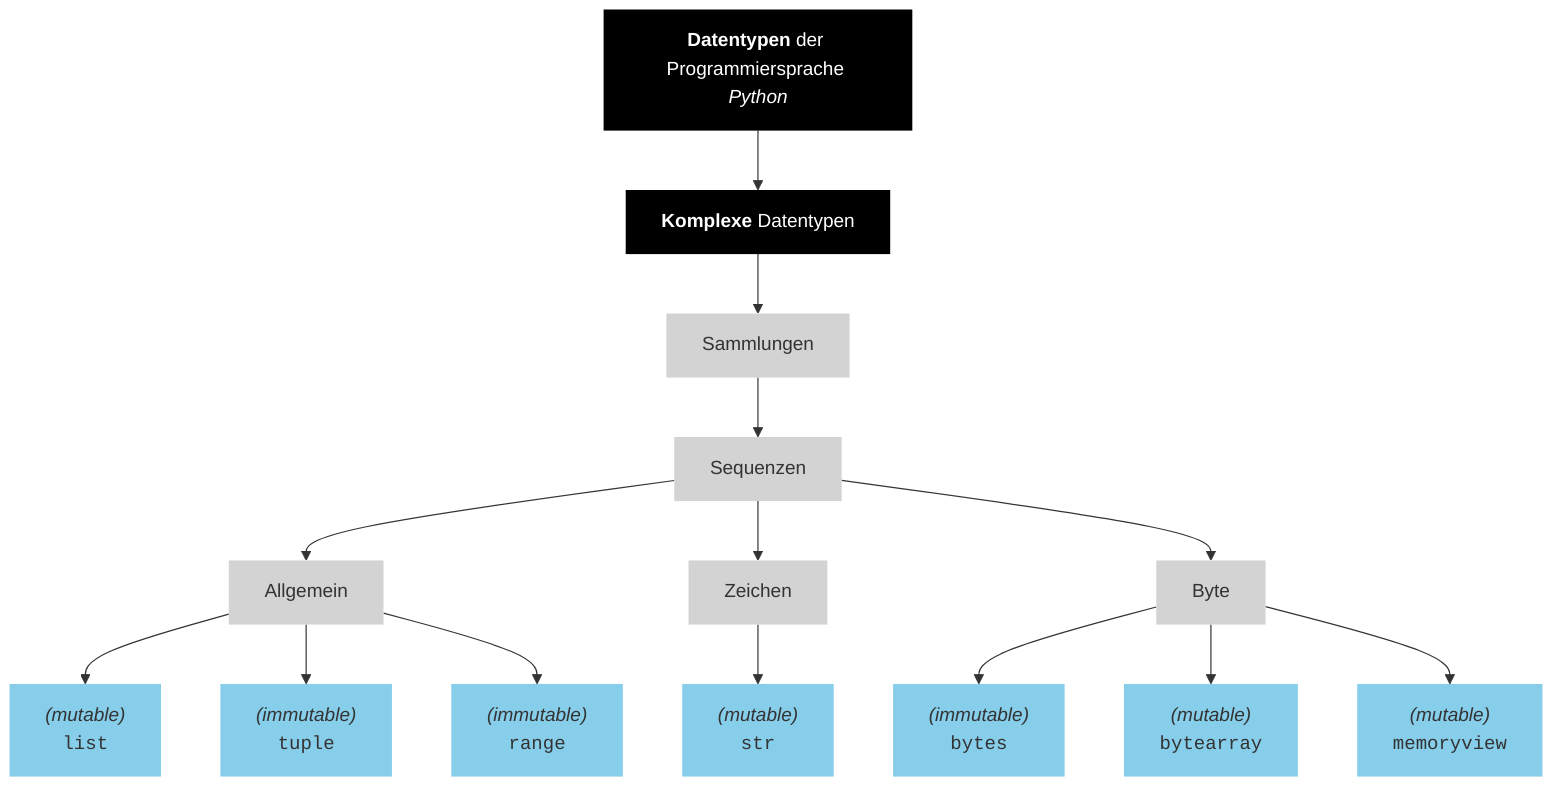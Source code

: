 flowchart TB

    Datentypen["<b>Datentypen</b> der Programmiersprache <i>Python</i>"]
    
    Datentypen --> Komplex["<b>Komplexe</b> Datentypen"]
    
    Komplex --> Sammlung["Sammlungen"]

    Sammlung --> Sequenz["Sequenzen"]

    Sequenz --> Allgemein
    Sequenz --> Zeichen
    Sequenz --> Byte
    
    Allgemein --> list["<i>(mutable)</i><br/><code>list</code>"]
    Allgemein --> tuple["<i>(immutable)</i><br/><code>tuple</code>"]
    Allgemein --> range["<i>(immutable)</i><br/><code>range</code>"]

    Zeichen --> str["<i>(mutable)</i><br/><code>str</code>"]

    Byte --> bytes["<i>(immutable)</i><br/><code>bytes</code>"]
    Byte --> bytearray["<i>(mutable)</i><br/><code>bytearray</code>"]
    Byte --> memoryview["<i>(mutable)</i><br/><code>memoryview</code>"]

    style Datentypen fill:black,color:white,stroke-width:0px
    style Komplex fill:black,color:white,stroke-width:0px

    style Sammlung fill:lightgray,stroke-width:0px
    style Sequenz fill:lightgray,stroke-width:0px
    style Allgemein fill:lightgray,stroke-width:0px
    style Zeichen fill:lightgray,stroke-width:0px
    style Byte fill:lightgray,stroke-width:0px
    
    style list fill:skyblue,stroke-width:0px
    style tuple fill:skyblue,stroke-width:0px
    style range fill:skyblue,stroke-width:0px
    style str fill:skyblue,stroke-width:0px
    style bytes fill:skyblue,stroke-width:0px
    style bytearray fill:skyblue,stroke-width:0px
    style memoryview fill:skyblue,stroke-width:0px